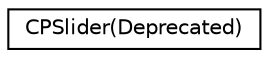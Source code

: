 digraph "Graphical Class Hierarchy"
{
  edge [fontname="Helvetica",fontsize="10",labelfontname="Helvetica",labelfontsize="10"];
  node [fontname="Helvetica",fontsize="10",shape=record];
  rankdir="LR";
  Node1 [label="CPSlider(Deprecated)",height=0.2,width=0.4,color="black", fillcolor="white", style="filled",URL="$category_c_p_slider_07_deprecated_08.html"];
}

